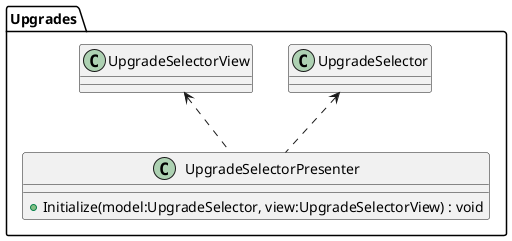 @startuml
namespace Upgrades{
class UpgradeSelectorPresenter {
    + Initialize(model:UpgradeSelector, view:UpgradeSelectorView) : void
}
}
Upgrades.UpgradeSelector <.. UpgradeSelectorPresenter
Upgrades.UpgradeSelectorView <.. UpgradeSelectorPresenter
@enduml
